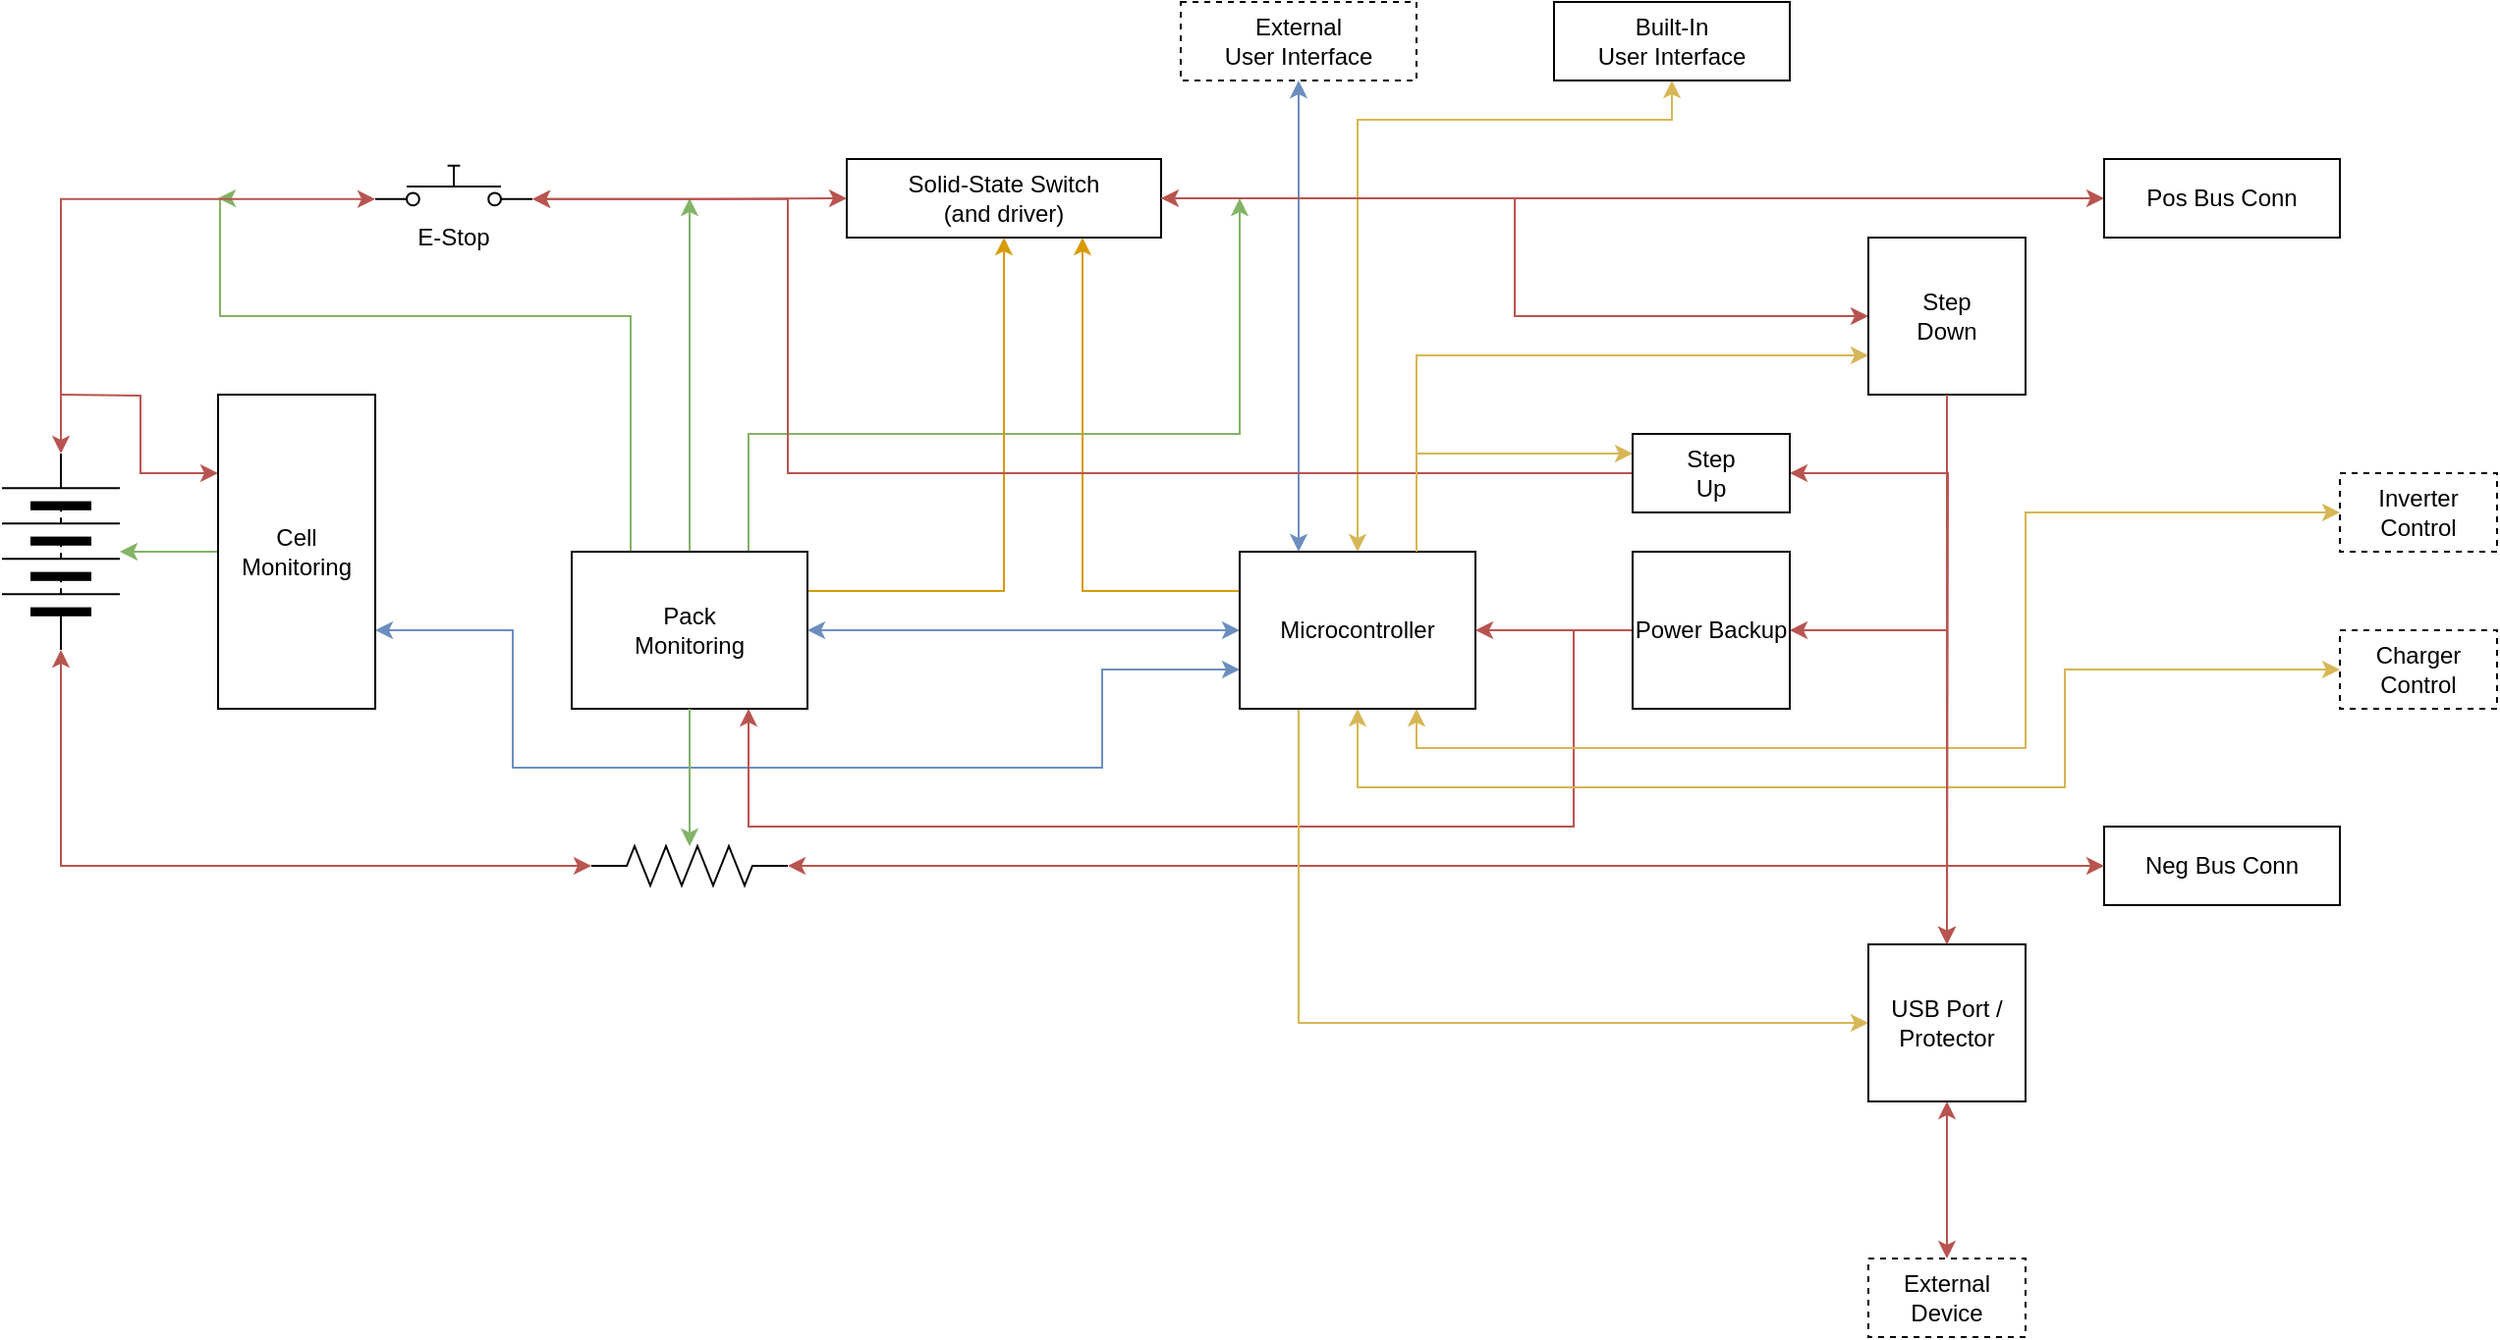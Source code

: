 <mxfile version="26.0.4">
  <diagram name="Page-1" id="DRrk-laR0xk_ajX49zWR">
    <mxGraphModel dx="1420" dy="950" grid="1" gridSize="10" guides="1" tooltips="1" connect="1" arrows="1" fold="1" page="1" pageScale="1" pageWidth="4681" pageHeight="3300" math="0" shadow="0">
      <root>
        <mxCell id="0" />
        <mxCell id="1" parent="0" />
        <mxCell id="mogDR7xDG7bXxDVUj-U0-6" value="" style="edgeStyle=orthogonalEdgeStyle;rounded=0;orthogonalLoop=1;jettySize=auto;html=1;fillColor=#d5e8d4;strokeColor=#82b366;" parent="1" source="mogDR7xDG7bXxDVUj-U0-1" target="mogDR7xDG7bXxDVUj-U0-4" edge="1">
          <mxGeometry relative="1" as="geometry" />
        </mxCell>
        <mxCell id="mogDR7xDG7bXxDVUj-U0-54" style="edgeStyle=orthogonalEdgeStyle;rounded=0;orthogonalLoop=1;jettySize=auto;html=1;exitX=0;exitY=0.25;exitDx=0;exitDy=0;startArrow=classic;startFill=1;endArrow=none;endFill=0;fillColor=#f8cecc;strokeColor=#b85450;" parent="1" source="mogDR7xDG7bXxDVUj-U0-1" edge="1">
          <mxGeometry relative="1" as="geometry">
            <mxPoint x="240" y="240" as="targetPoint" />
          </mxGeometry>
        </mxCell>
        <mxCell id="mogDR7xDG7bXxDVUj-U0-1" value="Cell&lt;div&gt;Monitoring&lt;/div&gt;" style="rounded=0;whiteSpace=wrap;html=1;" parent="1" vertex="1">
          <mxGeometry x="320" y="240" width="80" height="160" as="geometry" />
        </mxCell>
        <mxCell id="mogDR7xDG7bXxDVUj-U0-10" style="edgeStyle=orthogonalEdgeStyle;rounded=0;orthogonalLoop=1;jettySize=auto;html=1;entryX=0;entryY=0.5;entryDx=0;entryDy=0;fillColor=#f8cecc;strokeColor=#b85450;startArrow=classic;startFill=1;" parent="1" source="mogDR7xDG7bXxDVUj-U0-2" target="mogDR7xDG7bXxDVUj-U0-8" edge="1">
          <mxGeometry relative="1" as="geometry" />
        </mxCell>
        <mxCell id="mogDR7xDG7bXxDVUj-U0-2" value="Solid-State Switch&lt;div&gt;(and driver)&lt;/div&gt;" style="rounded=0;whiteSpace=wrap;html=1;" parent="1" vertex="1">
          <mxGeometry x="640" y="120" width="160" height="40" as="geometry" />
        </mxCell>
        <mxCell id="mogDR7xDG7bXxDVUj-U0-7" style="edgeStyle=orthogonalEdgeStyle;rounded=0;orthogonalLoop=1;jettySize=auto;html=1;exitX=0;exitY=0.75;exitDx=0;exitDy=0;entryX=1;entryY=0.75;entryDx=0;entryDy=0;startArrow=classic;startFill=1;fillColor=#dae8fc;strokeColor=#6c8ebf;" parent="1" source="mogDR7xDG7bXxDVUj-U0-25" target="mogDR7xDG7bXxDVUj-U0-1" edge="1">
          <mxGeometry relative="1" as="geometry">
            <Array as="points">
              <mxPoint x="770" y="380" />
              <mxPoint x="770" y="430" />
              <mxPoint x="470" y="430" />
              <mxPoint x="470" y="360" />
            </Array>
          </mxGeometry>
        </mxCell>
        <mxCell id="mogDR7xDG7bXxDVUj-U0-22" style="edgeStyle=orthogonalEdgeStyle;rounded=0;orthogonalLoop=1;jettySize=auto;html=1;exitX=0.25;exitY=0;exitDx=0;exitDy=0;fillColor=#d5e8d4;strokeColor=#82b366;" parent="1" source="mogDR7xDG7bXxDVUj-U0-3" edge="1">
          <mxGeometry relative="1" as="geometry">
            <mxPoint x="320" y="140" as="targetPoint" />
            <Array as="points">
              <mxPoint x="530" y="200" />
              <mxPoint x="321" y="200" />
              <mxPoint x="321" y="140" />
            </Array>
          </mxGeometry>
        </mxCell>
        <mxCell id="mogDR7xDG7bXxDVUj-U0-23" style="edgeStyle=orthogonalEdgeStyle;rounded=0;orthogonalLoop=1;jettySize=auto;html=1;fillColor=#d5e8d4;strokeColor=#82b366;" parent="1" source="mogDR7xDG7bXxDVUj-U0-3" edge="1">
          <mxGeometry relative="1" as="geometry">
            <mxPoint x="560" y="140" as="targetPoint" />
          </mxGeometry>
        </mxCell>
        <mxCell id="mogDR7xDG7bXxDVUj-U0-24" style="edgeStyle=orthogonalEdgeStyle;rounded=0;orthogonalLoop=1;jettySize=auto;html=1;exitX=0.75;exitY=0;exitDx=0;exitDy=0;fillColor=#d5e8d4;strokeColor=#82b366;" parent="1" source="mogDR7xDG7bXxDVUj-U0-3" edge="1">
          <mxGeometry relative="1" as="geometry">
            <mxPoint x="840" y="140" as="targetPoint" />
            <Array as="points">
              <mxPoint x="590" y="260" />
              <mxPoint x="840" y="260" />
            </Array>
          </mxGeometry>
        </mxCell>
        <mxCell id="mogDR7xDG7bXxDVUj-U0-27" style="edgeStyle=orthogonalEdgeStyle;rounded=0;orthogonalLoop=1;jettySize=auto;html=1;exitX=1;exitY=0.25;exitDx=0;exitDy=0;entryX=0.5;entryY=1;entryDx=0;entryDy=0;fillColor=#ffe6cc;strokeColor=#d79b00;" parent="1" source="mogDR7xDG7bXxDVUj-U0-3" target="mogDR7xDG7bXxDVUj-U0-2" edge="1">
          <mxGeometry relative="1" as="geometry" />
        </mxCell>
        <mxCell id="mogDR7xDG7bXxDVUj-U0-55" style="edgeStyle=orthogonalEdgeStyle;rounded=0;orthogonalLoop=1;jettySize=auto;html=1;exitX=0.75;exitY=1;exitDx=0;exitDy=0;entryX=0;entryY=0.5;entryDx=0;entryDy=0;startArrow=classic;startFill=1;endArrow=none;endFill=0;fillColor=#f8cecc;strokeColor=#b85450;" parent="1" source="mogDR7xDG7bXxDVUj-U0-3" target="mogDR7xDG7bXxDVUj-U0-32" edge="1">
          <mxGeometry relative="1" as="geometry">
            <Array as="points">
              <mxPoint x="590" y="460" />
              <mxPoint x="1010" y="460" />
              <mxPoint x="1010" y="360" />
            </Array>
          </mxGeometry>
        </mxCell>
        <mxCell id="mogDR7xDG7bXxDVUj-U0-3" value="Pack&lt;div&gt;Monitoring&lt;/div&gt;" style="rounded=0;whiteSpace=wrap;html=1;" parent="1" vertex="1">
          <mxGeometry x="500" y="320" width="120" height="80" as="geometry" />
        </mxCell>
        <mxCell id="mogDR7xDG7bXxDVUj-U0-19" style="edgeStyle=orthogonalEdgeStyle;rounded=0;orthogonalLoop=1;jettySize=auto;html=1;entryX=0;entryY=0.8;entryDx=0;entryDy=0;exitX=1;exitY=0.5;exitDx=0;exitDy=0;fillColor=#f8cecc;strokeColor=#b85450;startArrow=classic;startFill=1;" parent="1" source="mogDR7xDG7bXxDVUj-U0-4" target="mogDR7xDG7bXxDVUj-U0-16" edge="1">
          <mxGeometry relative="1" as="geometry" />
        </mxCell>
        <mxCell id="mogDR7xDG7bXxDVUj-U0-4" value="" style="pointerEvents=1;verticalLabelPosition=bottom;shadow=0;dashed=0;align=center;html=1;verticalAlign=top;shape=mxgraph.electrical.miscellaneous.batteryStack;direction=north;" parent="1" vertex="1">
          <mxGeometry x="210" y="270" width="60" height="100" as="geometry" />
        </mxCell>
        <mxCell id="mogDR7xDG7bXxDVUj-U0-8" value="Pos Bus Conn" style="rounded=0;whiteSpace=wrap;html=1;" parent="1" vertex="1">
          <mxGeometry x="1280" y="120" width="120" height="40" as="geometry" />
        </mxCell>
        <mxCell id="mogDR7xDG7bXxDVUj-U0-9" value="Neg Bus Conn" style="rounded=0;whiteSpace=wrap;html=1;" parent="1" vertex="1">
          <mxGeometry x="1280" y="460" width="120" height="40" as="geometry" />
        </mxCell>
        <mxCell id="mogDR7xDG7bXxDVUj-U0-13" style="edgeStyle=orthogonalEdgeStyle;rounded=0;orthogonalLoop=1;jettySize=auto;html=1;exitX=1;exitY=0.5;exitDx=0;exitDy=0;exitPerimeter=0;entryX=0;entryY=0.5;entryDx=0;entryDy=0;startArrow=classic;startFill=1;fillColor=#f8cecc;strokeColor=#b85450;" parent="1" source="mogDR7xDG7bXxDVUj-U0-11" target="mogDR7xDG7bXxDVUj-U0-9" edge="1">
          <mxGeometry relative="1" as="geometry" />
        </mxCell>
        <mxCell id="mogDR7xDG7bXxDVUj-U0-15" style="edgeStyle=orthogonalEdgeStyle;rounded=0;orthogonalLoop=1;jettySize=auto;html=1;entryX=0.5;entryY=1;entryDx=0;entryDy=0;startArrow=classic;startFill=1;fillColor=#d5e8d4;strokeColor=#82b366;endArrow=none;endFill=0;" parent="1" source="mogDR7xDG7bXxDVUj-U0-11" target="mogDR7xDG7bXxDVUj-U0-3" edge="1">
          <mxGeometry relative="1" as="geometry" />
        </mxCell>
        <mxCell id="mogDR7xDG7bXxDVUj-U0-11" value="" style="pointerEvents=1;verticalLabelPosition=bottom;shadow=0;dashed=0;align=center;html=1;verticalAlign=top;shape=mxgraph.electrical.resistors.resistor_2;" parent="1" vertex="1">
          <mxGeometry x="510" y="470" width="100" height="20" as="geometry" />
        </mxCell>
        <mxCell id="mogDR7xDG7bXxDVUj-U0-12" style="edgeStyle=orthogonalEdgeStyle;rounded=0;orthogonalLoop=1;jettySize=auto;html=1;exitX=0;exitY=0.5;exitDx=0;exitDy=0;entryX=0;entryY=0.5;entryDx=0;entryDy=0;entryPerimeter=0;fillColor=#f8cecc;strokeColor=#b85450;startArrow=classic;startFill=1;" parent="1" source="mogDR7xDG7bXxDVUj-U0-4" target="mogDR7xDG7bXxDVUj-U0-11" edge="1">
          <mxGeometry relative="1" as="geometry" />
        </mxCell>
        <mxCell id="mogDR7xDG7bXxDVUj-U0-17" style="edgeStyle=orthogonalEdgeStyle;rounded=0;orthogonalLoop=1;jettySize=auto;html=1;entryX=0;entryY=0.5;entryDx=0;entryDy=0;exitX=1;exitY=0.8;exitDx=0;exitDy=0;fillColor=#f8cecc;strokeColor=#b85450;startArrow=classic;startFill=1;" parent="1" source="mogDR7xDG7bXxDVUj-U0-16" target="mogDR7xDG7bXxDVUj-U0-2" edge="1">
          <mxGeometry relative="1" as="geometry" />
        </mxCell>
        <mxCell id="mogDR7xDG7bXxDVUj-U0-16" value="" style="html=1;shape=mxgraph.electrical.electro-mechanical.pushbutton;aspect=fixed;elSwitchState=off;" parent="1" vertex="1">
          <mxGeometry x="400" y="123.34" width="80" height="21.33" as="geometry" />
        </mxCell>
        <mxCell id="mogDR7xDG7bXxDVUj-U0-20" value="E-Stop" style="text;html=1;align=center;verticalAlign=middle;whiteSpace=wrap;rounded=0;" parent="1" vertex="1">
          <mxGeometry x="410" y="144.67" width="60" height="30" as="geometry" />
        </mxCell>
        <mxCell id="mogDR7xDG7bXxDVUj-U0-26" style="edgeStyle=orthogonalEdgeStyle;rounded=0;orthogonalLoop=1;jettySize=auto;html=1;fillColor=#dae8fc;strokeColor=#6c8ebf;startArrow=classic;startFill=1;" parent="1" source="mogDR7xDG7bXxDVUj-U0-25" target="mogDR7xDG7bXxDVUj-U0-3" edge="1">
          <mxGeometry relative="1" as="geometry" />
        </mxCell>
        <mxCell id="mogDR7xDG7bXxDVUj-U0-28" style="edgeStyle=orthogonalEdgeStyle;rounded=0;orthogonalLoop=1;jettySize=auto;html=1;exitX=0;exitY=0.25;exitDx=0;exitDy=0;entryX=0.75;entryY=1;entryDx=0;entryDy=0;fillColor=#ffe6cc;strokeColor=#d79b00;" parent="1" source="mogDR7xDG7bXxDVUj-U0-25" target="mogDR7xDG7bXxDVUj-U0-2" edge="1">
          <mxGeometry relative="1" as="geometry" />
        </mxCell>
        <mxCell id="mogDR7xDG7bXxDVUj-U0-41" style="edgeStyle=orthogonalEdgeStyle;rounded=0;orthogonalLoop=1;jettySize=auto;html=1;exitX=0.25;exitY=1;exitDx=0;exitDy=0;entryX=0;entryY=0.5;entryDx=0;entryDy=0;fillColor=#fff2cc;strokeColor=#d6b656;" parent="1" source="mogDR7xDG7bXxDVUj-U0-25" target="mogDR7xDG7bXxDVUj-U0-31" edge="1">
          <mxGeometry relative="1" as="geometry" />
        </mxCell>
        <mxCell id="mogDR7xDG7bXxDVUj-U0-48" style="edgeStyle=orthogonalEdgeStyle;rounded=0;orthogonalLoop=1;jettySize=auto;html=1;exitX=0.75;exitY=1;exitDx=0;exitDy=0;entryX=0;entryY=0.5;entryDx=0;entryDy=0;startArrow=classic;startFill=1;fillColor=#fff2cc;strokeColor=#d6b656;" parent="1" source="mogDR7xDG7bXxDVUj-U0-25" target="mogDR7xDG7bXxDVUj-U0-46" edge="1">
          <mxGeometry relative="1" as="geometry">
            <Array as="points">
              <mxPoint x="930" y="420" />
              <mxPoint x="1240" y="420" />
              <mxPoint x="1240" y="300" />
            </Array>
          </mxGeometry>
        </mxCell>
        <mxCell id="mogDR7xDG7bXxDVUj-U0-49" style="edgeStyle=orthogonalEdgeStyle;rounded=0;orthogonalLoop=1;jettySize=auto;html=1;exitX=0.5;exitY=1;exitDx=0;exitDy=0;entryX=0;entryY=0.5;entryDx=0;entryDy=0;startArrow=classic;startFill=1;fillColor=#fff2cc;strokeColor=#d6b656;" parent="1" source="mogDR7xDG7bXxDVUj-U0-25" target="mogDR7xDG7bXxDVUj-U0-47" edge="1">
          <mxGeometry relative="1" as="geometry">
            <Array as="points">
              <mxPoint x="900" y="440" />
              <mxPoint x="1260" y="440" />
              <mxPoint x="1260" y="380" />
            </Array>
          </mxGeometry>
        </mxCell>
        <mxCell id="mogDR7xDG7bXxDVUj-U0-51" style="edgeStyle=orthogonalEdgeStyle;rounded=0;orthogonalLoop=1;jettySize=auto;html=1;entryX=0.5;entryY=1;entryDx=0;entryDy=0;fillColor=#dae8fc;strokeColor=#6c8ebf;startArrow=classic;startFill=1;exitX=0.25;exitY=0;exitDx=0;exitDy=0;" parent="1" source="mogDR7xDG7bXxDVUj-U0-25" target="mogDR7xDG7bXxDVUj-U0-44" edge="1">
          <mxGeometry relative="1" as="geometry" />
        </mxCell>
        <mxCell id="mogDR7xDG7bXxDVUj-U0-53" style="edgeStyle=orthogonalEdgeStyle;rounded=0;orthogonalLoop=1;jettySize=auto;html=1;entryX=0.5;entryY=1;entryDx=0;entryDy=0;fillColor=#fff2cc;strokeColor=#d6b656;startArrow=classic;startFill=1;exitX=0.5;exitY=0;exitDx=0;exitDy=0;" parent="1" source="mogDR7xDG7bXxDVUj-U0-25" target="mogDR7xDG7bXxDVUj-U0-52" edge="1">
          <mxGeometry relative="1" as="geometry">
            <mxPoint x="930" y="240" as="sourcePoint" />
            <Array as="points">
              <mxPoint x="900" y="100" />
              <mxPoint x="1060" y="100" />
            </Array>
          </mxGeometry>
        </mxCell>
        <mxCell id="mogDR7xDG7bXxDVUj-U0-56" style="edgeStyle=orthogonalEdgeStyle;rounded=0;orthogonalLoop=1;jettySize=auto;html=1;exitX=0.75;exitY=0;exitDx=0;exitDy=0;entryX=0;entryY=0.75;entryDx=0;entryDy=0;fillColor=#fff2cc;strokeColor=#d6b656;" parent="1" source="mogDR7xDG7bXxDVUj-U0-25" target="mogDR7xDG7bXxDVUj-U0-29" edge="1">
          <mxGeometry relative="1" as="geometry" />
        </mxCell>
        <mxCell id="mogDR7xDG7bXxDVUj-U0-25" value="Microcontroller" style="rounded=0;whiteSpace=wrap;html=1;" parent="1" vertex="1">
          <mxGeometry x="840" y="320" width="120" height="80" as="geometry" />
        </mxCell>
        <mxCell id="mogDR7xDG7bXxDVUj-U0-33" style="edgeStyle=orthogonalEdgeStyle;rounded=0;orthogonalLoop=1;jettySize=auto;html=1;entryX=1;entryY=0.5;entryDx=0;entryDy=0;startArrow=classic;startFill=1;endArrow=none;endFill=0;fillColor=#f8cecc;strokeColor=#b85450;" parent="1" source="mogDR7xDG7bXxDVUj-U0-29" target="mogDR7xDG7bXxDVUj-U0-2" edge="1">
          <mxGeometry relative="1" as="geometry" />
        </mxCell>
        <mxCell id="mogDR7xDG7bXxDVUj-U0-29" value="Step&lt;div&gt;Down&lt;/div&gt;" style="rounded=0;whiteSpace=wrap;html=1;" parent="1" vertex="1">
          <mxGeometry x="1160" y="160" width="80" height="80" as="geometry" />
        </mxCell>
        <mxCell id="mogDR7xDG7bXxDVUj-U0-37" style="edgeStyle=orthogonalEdgeStyle;rounded=0;orthogonalLoop=1;jettySize=auto;html=1;startArrow=classic;startFill=1;endArrow=none;endFill=0;fillColor=#f8cecc;strokeColor=#b85450;" parent="1" source="mogDR7xDG7bXxDVUj-U0-30" edge="1">
          <mxGeometry relative="1" as="geometry">
            <mxPoint x="1200" y="520" as="targetPoint" />
          </mxGeometry>
        </mxCell>
        <mxCell id="mogDR7xDG7bXxDVUj-U0-38" style="edgeStyle=orthogonalEdgeStyle;rounded=0;orthogonalLoop=1;jettySize=auto;html=1;entryX=1;entryY=0.8;entryDx=0;entryDy=0;fillColor=#f8cecc;strokeColor=#b85450;" parent="1" source="mogDR7xDG7bXxDVUj-U0-30" target="mogDR7xDG7bXxDVUj-U0-16" edge="1">
          <mxGeometry relative="1" as="geometry">
            <Array as="points">
              <mxPoint x="610" y="280" />
              <mxPoint x="610" y="140" />
            </Array>
          </mxGeometry>
        </mxCell>
        <mxCell id="mogDR7xDG7bXxDVUj-U0-57" style="edgeStyle=orthogonalEdgeStyle;rounded=0;orthogonalLoop=1;jettySize=auto;html=1;exitX=0;exitY=0.25;exitDx=0;exitDy=0;entryX=0.75;entryY=0;entryDx=0;entryDy=0;startArrow=classic;startFill=1;endArrow=none;endFill=0;fillColor=#fff2cc;strokeColor=#d6b656;" parent="1" source="mogDR7xDG7bXxDVUj-U0-30" target="mogDR7xDG7bXxDVUj-U0-25" edge="1">
          <mxGeometry relative="1" as="geometry" />
        </mxCell>
        <mxCell id="mogDR7xDG7bXxDVUj-U0-30" value="Step&lt;div&gt;Up&lt;/div&gt;" style="rounded=0;whiteSpace=wrap;html=1;" parent="1" vertex="1">
          <mxGeometry x="1040" y="260" width="80" height="40" as="geometry" />
        </mxCell>
        <mxCell id="mogDR7xDG7bXxDVUj-U0-34" style="edgeStyle=orthogonalEdgeStyle;rounded=0;orthogonalLoop=1;jettySize=auto;html=1;entryX=0.5;entryY=1;entryDx=0;entryDy=0;fillColor=#f8cecc;strokeColor=#b85450;startArrow=classic;startFill=1;endArrow=none;endFill=0;" parent="1" source="mogDR7xDG7bXxDVUj-U0-31" target="mogDR7xDG7bXxDVUj-U0-29" edge="1">
          <mxGeometry relative="1" as="geometry" />
        </mxCell>
        <mxCell id="mogDR7xDG7bXxDVUj-U0-42" style="edgeStyle=orthogonalEdgeStyle;rounded=0;orthogonalLoop=1;jettySize=auto;html=1;exitX=0.5;exitY=1;exitDx=0;exitDy=0;fillColor=#f8cecc;strokeColor=#b85450;startArrow=classic;startFill=1;entryX=0.5;entryY=0;entryDx=0;entryDy=0;" parent="1" source="mogDR7xDG7bXxDVUj-U0-31" target="mogDR7xDG7bXxDVUj-U0-50" edge="1">
          <mxGeometry relative="1" as="geometry">
            <mxPoint x="1200.333" y="680" as="targetPoint" />
          </mxGeometry>
        </mxCell>
        <mxCell id="mogDR7xDG7bXxDVUj-U0-31" value="USB Port /&lt;div&gt;Protector&lt;/div&gt;" style="rounded=0;whiteSpace=wrap;html=1;" parent="1" vertex="1">
          <mxGeometry x="1160" y="520" width="80" height="80" as="geometry" />
        </mxCell>
        <mxCell id="mogDR7xDG7bXxDVUj-U0-35" style="edgeStyle=orthogonalEdgeStyle;rounded=0;orthogonalLoop=1;jettySize=auto;html=1;entryX=1;entryY=0.5;entryDx=0;entryDy=0;fillColor=#f8cecc;strokeColor=#b85450;" parent="1" source="mogDR7xDG7bXxDVUj-U0-32" target="mogDR7xDG7bXxDVUj-U0-25" edge="1">
          <mxGeometry relative="1" as="geometry" />
        </mxCell>
        <mxCell id="mogDR7xDG7bXxDVUj-U0-36" style="edgeStyle=orthogonalEdgeStyle;rounded=0;orthogonalLoop=1;jettySize=auto;html=1;entryX=0.5;entryY=0;entryDx=0;entryDy=0;fillColor=#f8cecc;strokeColor=#b85450;startArrow=classic;startFill=1;" parent="1" source="mogDR7xDG7bXxDVUj-U0-32" target="mogDR7xDG7bXxDVUj-U0-31" edge="1">
          <mxGeometry relative="1" as="geometry" />
        </mxCell>
        <mxCell id="mogDR7xDG7bXxDVUj-U0-32" value="Power Backup" style="rounded=0;whiteSpace=wrap;html=1;" parent="1" vertex="1">
          <mxGeometry x="1040" y="320" width="80" height="80" as="geometry" />
        </mxCell>
        <mxCell id="mogDR7xDG7bXxDVUj-U0-44" value="External&lt;br&gt;User Interface" style="rounded=0;whiteSpace=wrap;html=1;dashed=1;" parent="1" vertex="1">
          <mxGeometry x="810" y="40" width="120" height="40" as="geometry" />
        </mxCell>
        <mxCell id="mogDR7xDG7bXxDVUj-U0-46" value="Inverter&lt;div&gt;Control&lt;/div&gt;" style="rounded=0;whiteSpace=wrap;html=1;dashed=1;" parent="1" vertex="1">
          <mxGeometry x="1400" y="280" width="80" height="40" as="geometry" />
        </mxCell>
        <mxCell id="mogDR7xDG7bXxDVUj-U0-47" value="Charger&lt;div&gt;Control&lt;/div&gt;" style="rounded=0;whiteSpace=wrap;html=1;dashed=1;" parent="1" vertex="1">
          <mxGeometry x="1400" y="360" width="80" height="40" as="geometry" />
        </mxCell>
        <mxCell id="mogDR7xDG7bXxDVUj-U0-50" value="External&lt;div&gt;Device&lt;/div&gt;" style="rounded=0;whiteSpace=wrap;html=1;dashed=1;" parent="1" vertex="1">
          <mxGeometry x="1160" y="680" width="80" height="40" as="geometry" />
        </mxCell>
        <mxCell id="mogDR7xDG7bXxDVUj-U0-52" value="Built-In&lt;div&gt;User Interface&lt;/div&gt;" style="rounded=0;whiteSpace=wrap;html=1;" parent="1" vertex="1">
          <mxGeometry x="1000" y="40" width="120" height="40" as="geometry" />
        </mxCell>
      </root>
    </mxGraphModel>
  </diagram>
</mxfile>
